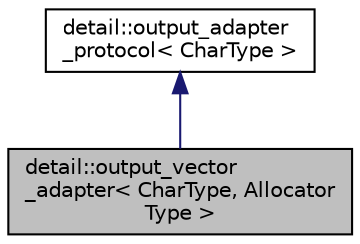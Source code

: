 digraph "detail::output_vector_adapter&lt; CharType, AllocatorType &gt;"
{
 // LATEX_PDF_SIZE
  edge [fontname="Helvetica",fontsize="10",labelfontname="Helvetica",labelfontsize="10"];
  node [fontname="Helvetica",fontsize="10",shape=record];
  Node1 [label="detail::output_vector\l_adapter\< CharType, Allocator\lType \>",height=0.2,width=0.4,color="black", fillcolor="grey75", style="filled", fontcolor="black",tooltip="output adapter for byte vectors"];
  Node2 -> Node1 [dir="back",color="midnightblue",fontsize="10",style="solid"];
  Node2 [label="detail::output_adapter\l_protocol\< CharType \>",height=0.2,width=0.4,color="black", fillcolor="white", style="filled",URL="$structdetail_1_1output__adapter__protocol.html",tooltip="abstract output adapter interface"];
}
